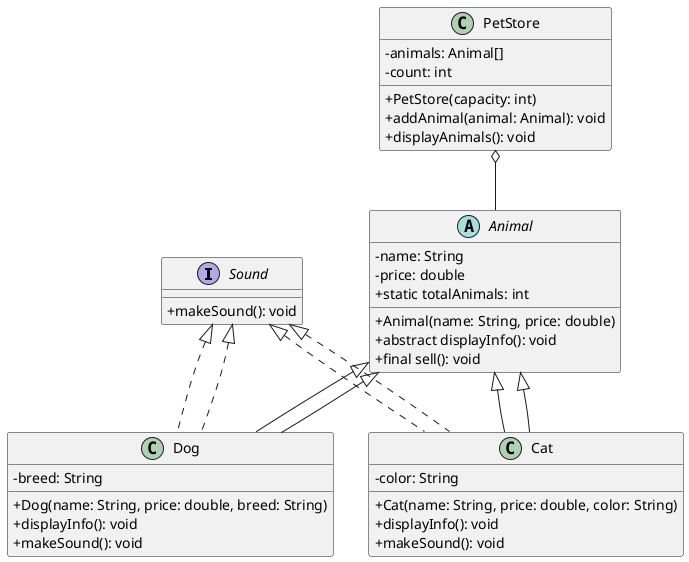 @startuml PetStoreApp
skinparam classAttributeIconSize 0

interface Sound {
    + makeSound(): void
}

abstract class Animal {
    - name: String
    - price: double
    + static totalAnimals: int
    + Animal(name: String, price: double)
    + abstract displayInfo(): void
    + final sell(): void
}

class Dog extends Animal implements Sound {
    - breed: String
    + Dog(name: String, price: double, breed: String)
    + displayInfo(): void
    + makeSound(): void
}

class Cat extends Animal implements Sound {
    - color: String
    + Cat(name: String, price: double, color: String)
    + displayInfo(): void
    + makeSound(): void
}

class PetStore {
    - animals: Animal[]
    - count: int
    + PetStore(capacity: int)
    + addAnimal(animal: Animal): void
    + displayAnimals(): void
}

Animal <|-- Dog
Animal <|-- Cat
Sound <|.. Dog
Sound <|.. Cat
PetStore o-- Animal

@enduml
